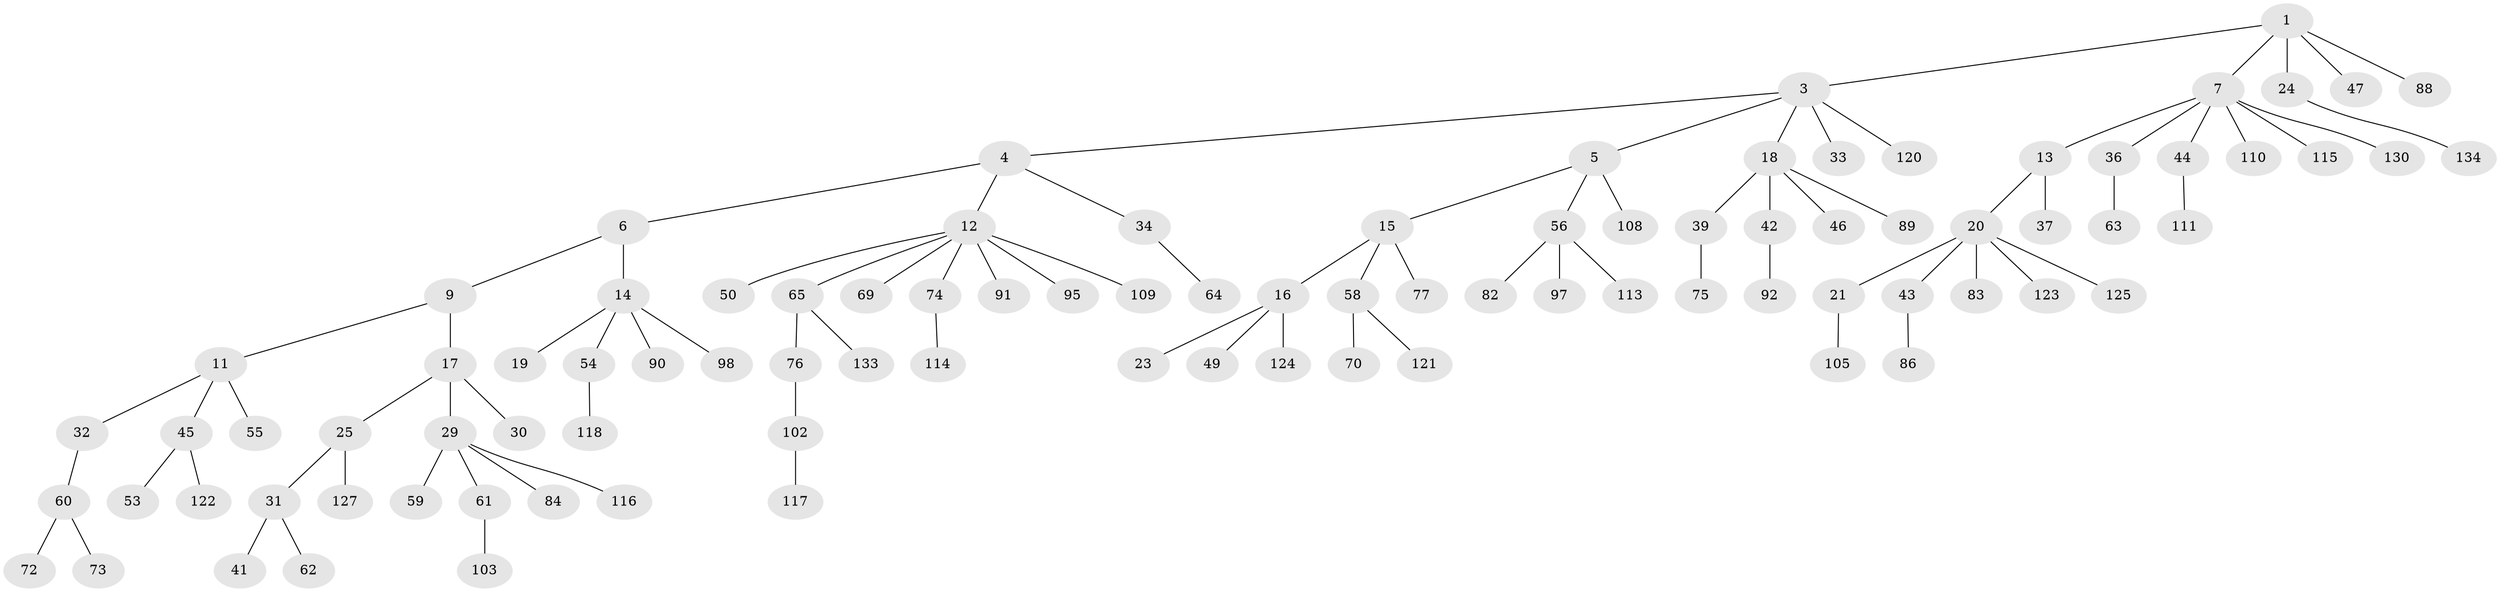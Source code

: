 // Generated by graph-tools (version 1.1) at 2025/52/02/27/25 19:52:12]
// undirected, 94 vertices, 93 edges
graph export_dot {
graph [start="1"]
  node [color=gray90,style=filled];
  1 [super="+2"];
  3 [super="+128"];
  4 [super="+132"];
  5 [super="+10"];
  6;
  7 [super="+8"];
  9 [super="+27"];
  11 [super="+35"];
  12 [super="+38"];
  13 [super="+26"];
  14 [super="+28"];
  15 [super="+40"];
  16 [super="+48"];
  17 [super="+22"];
  18 [super="+85"];
  19 [super="+67"];
  20 [super="+107"];
  21 [super="+57"];
  23;
  24 [super="+66"];
  25 [super="+52"];
  29 [super="+51"];
  30;
  31;
  32 [super="+101"];
  33;
  34;
  36;
  37 [super="+93"];
  39;
  41;
  42 [super="+81"];
  43 [super="+68"];
  44 [super="+100"];
  45 [super="+106"];
  46;
  47 [super="+71"];
  49 [super="+99"];
  50;
  53;
  54;
  55;
  56 [super="+80"];
  58 [super="+129"];
  59;
  60 [super="+119"];
  61;
  62;
  63;
  64 [super="+78"];
  65 [super="+96"];
  69;
  70;
  72;
  73;
  74 [super="+79"];
  75;
  76;
  77;
  82;
  83 [super="+94"];
  84;
  86 [super="+87"];
  88;
  89 [super="+104"];
  90;
  91;
  92 [super="+112"];
  95;
  97;
  98;
  102;
  103;
  105;
  108;
  109;
  110;
  111;
  113;
  114;
  115;
  116;
  117 [super="+131"];
  118 [super="+126"];
  120;
  121;
  122;
  123;
  124;
  125;
  127;
  130;
  133;
  134;
  1 -- 3;
  1 -- 7;
  1 -- 24;
  1 -- 88;
  1 -- 47;
  3 -- 4;
  3 -- 5;
  3 -- 18;
  3 -- 33;
  3 -- 120;
  4 -- 6;
  4 -- 12;
  4 -- 34;
  5 -- 15;
  5 -- 56;
  5 -- 108;
  6 -- 9;
  6 -- 14;
  7 -- 13;
  7 -- 130;
  7 -- 115;
  7 -- 36;
  7 -- 44;
  7 -- 110;
  9 -- 11;
  9 -- 17;
  11 -- 32;
  11 -- 45;
  11 -- 55;
  12 -- 50;
  12 -- 65;
  12 -- 91;
  12 -- 69;
  12 -- 74;
  12 -- 109;
  12 -- 95;
  13 -- 20;
  13 -- 37;
  14 -- 19;
  14 -- 54;
  14 -- 90;
  14 -- 98;
  15 -- 16;
  15 -- 58;
  15 -- 77;
  16 -- 23;
  16 -- 49;
  16 -- 124;
  17 -- 30;
  17 -- 29;
  17 -- 25;
  18 -- 39;
  18 -- 42;
  18 -- 46;
  18 -- 89;
  20 -- 21;
  20 -- 43;
  20 -- 83;
  20 -- 123;
  20 -- 125;
  21 -- 105;
  24 -- 134;
  25 -- 31;
  25 -- 127;
  29 -- 59;
  29 -- 84;
  29 -- 61;
  29 -- 116;
  31 -- 41;
  31 -- 62;
  32 -- 60;
  34 -- 64;
  36 -- 63;
  39 -- 75;
  42 -- 92;
  43 -- 86;
  44 -- 111;
  45 -- 53;
  45 -- 122;
  54 -- 118;
  56 -- 82;
  56 -- 97;
  56 -- 113;
  58 -- 70;
  58 -- 121;
  60 -- 72;
  60 -- 73;
  61 -- 103;
  65 -- 76;
  65 -- 133;
  74 -- 114;
  76 -- 102;
  102 -- 117;
}
